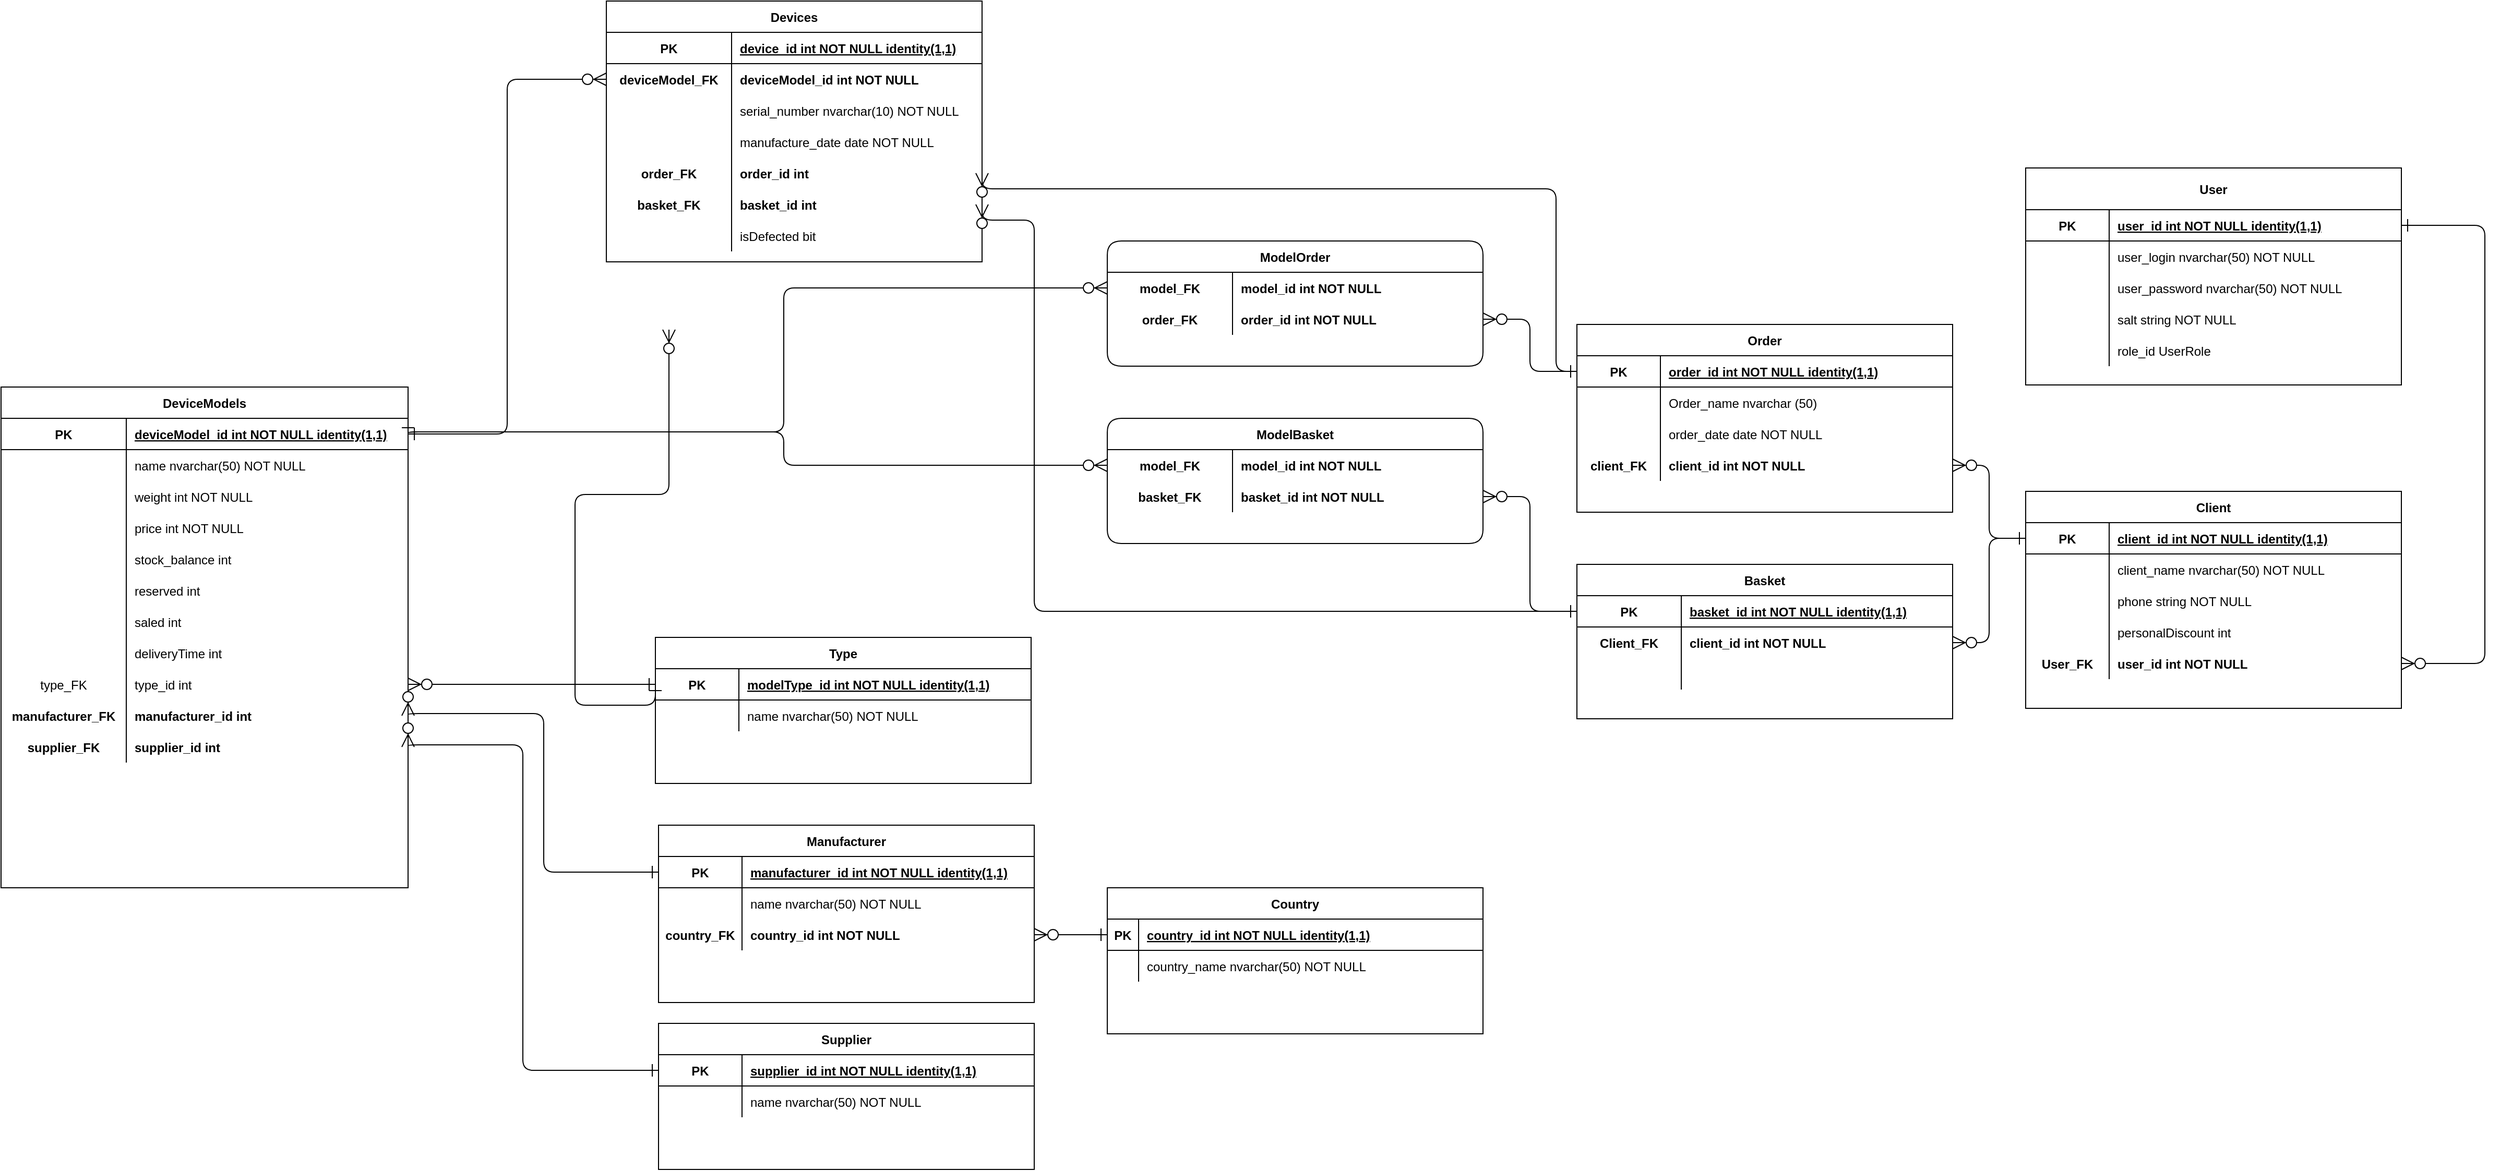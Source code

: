 <mxfile version="20.8.23" type="device"><diagram id="R2lEEEUBdFMjLlhIrx00" name="Page-1"><mxGraphModel dx="2150" dy="2014" grid="1" gridSize="10" guides="1" tooltips="1" connect="1" arrows="1" fold="1" page="1" pageScale="1" pageWidth="827" pageHeight="1169" math="0" shadow="0" extFonts="Permanent Marker^https://fonts.googleapis.com/css?family=Permanent+Marker"><root><mxCell id="0"/><mxCell id="1" parent="0"/><mxCell id="C-vyLk0tnHw3VtMMgP7b-2" value="Order" style="shape=table;startSize=30;container=1;collapsible=1;childLayout=tableLayout;fixedRows=1;rowLines=0;fontStyle=1;align=center;resizeLast=1;" parent="1" vertex="1"><mxGeometry x="1350" y="220" width="360" height="180" as="geometry"/></mxCell><mxCell id="C-vyLk0tnHw3VtMMgP7b-3" value="" style="shape=partialRectangle;collapsible=0;dropTarget=0;pointerEvents=0;fillColor=none;points=[[0,0.5],[1,0.5]];portConstraint=eastwest;top=0;left=0;right=0;bottom=1;" parent="C-vyLk0tnHw3VtMMgP7b-2" vertex="1"><mxGeometry y="30" width="360" height="30" as="geometry"/></mxCell><mxCell id="C-vyLk0tnHw3VtMMgP7b-4" value="PK" style="shape=partialRectangle;overflow=hidden;connectable=0;fillColor=none;top=0;left=0;bottom=0;right=0;fontStyle=1;" parent="C-vyLk0tnHw3VtMMgP7b-3" vertex="1"><mxGeometry width="80" height="30" as="geometry"><mxRectangle width="80" height="30" as="alternateBounds"/></mxGeometry></mxCell><mxCell id="C-vyLk0tnHw3VtMMgP7b-5" value="order_id int NOT NULL identity(1,1)" style="shape=partialRectangle;overflow=hidden;connectable=0;fillColor=none;top=0;left=0;bottom=0;right=0;align=left;spacingLeft=6;fontStyle=5;" parent="C-vyLk0tnHw3VtMMgP7b-3" vertex="1"><mxGeometry x="80" width="280" height="30" as="geometry"><mxRectangle width="280" height="30" as="alternateBounds"/></mxGeometry></mxCell><mxCell id="1ESIDKaIxc49ynIN5ht6-1" style="shape=partialRectangle;collapsible=0;dropTarget=0;pointerEvents=0;fillColor=none;points=[[0,0.5],[1,0.5]];portConstraint=eastwest;top=0;left=0;right=0;bottom=0;" parent="C-vyLk0tnHw3VtMMgP7b-2" vertex="1"><mxGeometry y="60" width="360" height="30" as="geometry"/></mxCell><mxCell id="1ESIDKaIxc49ynIN5ht6-2" style="shape=partialRectangle;overflow=hidden;connectable=0;fillColor=none;top=0;left=0;bottom=0;right=0;" parent="1ESIDKaIxc49ynIN5ht6-1" vertex="1"><mxGeometry width="80" height="30" as="geometry"><mxRectangle width="80" height="30" as="alternateBounds"/></mxGeometry></mxCell><mxCell id="1ESIDKaIxc49ynIN5ht6-3" value="Order_name nvarchar (50)" style="shape=partialRectangle;overflow=hidden;connectable=0;fillColor=none;top=0;left=0;bottom=0;right=0;align=left;spacingLeft=6;" parent="1ESIDKaIxc49ynIN5ht6-1" vertex="1"><mxGeometry x="80" width="280" height="30" as="geometry"><mxRectangle width="280" height="30" as="alternateBounds"/></mxGeometry></mxCell><mxCell id="fLahX_y3qHgF4iDskPU8-27" style="shape=partialRectangle;collapsible=0;dropTarget=0;pointerEvents=0;fillColor=none;points=[[0,0.5],[1,0.5]];portConstraint=eastwest;top=0;left=0;right=0;bottom=0;" parent="C-vyLk0tnHw3VtMMgP7b-2" vertex="1"><mxGeometry y="90" width="360" height="30" as="geometry"/></mxCell><mxCell id="fLahX_y3qHgF4iDskPU8-28" style="shape=partialRectangle;overflow=hidden;connectable=0;fillColor=none;top=0;left=0;bottom=0;right=0;" parent="fLahX_y3qHgF4iDskPU8-27" vertex="1"><mxGeometry width="80" height="30" as="geometry"><mxRectangle width="80" height="30" as="alternateBounds"/></mxGeometry></mxCell><mxCell id="fLahX_y3qHgF4iDskPU8-29" value="order_date date NOT NULL" style="shape=partialRectangle;overflow=hidden;connectable=0;fillColor=none;top=0;left=0;bottom=0;right=0;align=left;spacingLeft=6;" parent="fLahX_y3qHgF4iDskPU8-27" vertex="1"><mxGeometry x="80" width="280" height="30" as="geometry"><mxRectangle width="280" height="30" as="alternateBounds"/></mxGeometry></mxCell><mxCell id="JIkzpdKNcEMpPUvtFkLv-1" style="shape=partialRectangle;collapsible=0;dropTarget=0;pointerEvents=0;fillColor=none;points=[[0,0.5],[1,0.5]];portConstraint=eastwest;top=0;left=0;right=0;bottom=0;" parent="C-vyLk0tnHw3VtMMgP7b-2" vertex="1"><mxGeometry y="120" width="360" height="30" as="geometry"/></mxCell><mxCell id="JIkzpdKNcEMpPUvtFkLv-2" value="client_FK" style="shape=partialRectangle;overflow=hidden;connectable=0;fillColor=none;top=0;left=0;bottom=0;right=0;fontStyle=1" parent="JIkzpdKNcEMpPUvtFkLv-1" vertex="1"><mxGeometry width="80" height="30" as="geometry"><mxRectangle width="80" height="30" as="alternateBounds"/></mxGeometry></mxCell><mxCell id="JIkzpdKNcEMpPUvtFkLv-3" value="client_id int NOT NULL" style="shape=partialRectangle;overflow=hidden;connectable=0;fillColor=none;top=0;left=0;bottom=0;right=0;align=left;spacingLeft=6;fontStyle=1" parent="JIkzpdKNcEMpPUvtFkLv-1" vertex="1"><mxGeometry x="80" width="280" height="30" as="geometry"><mxRectangle width="280" height="30" as="alternateBounds"/></mxGeometry></mxCell><mxCell id="C-vyLk0tnHw3VtMMgP7b-23" value="DeviceModels" style="shape=table;startSize=30;container=1;collapsible=1;childLayout=tableLayout;fixedRows=1;rowLines=0;fontStyle=1;align=center;resizeLast=1;" parent="1" vertex="1"><mxGeometry x="-160" y="280" width="390" height="480" as="geometry"/></mxCell><mxCell id="C-vyLk0tnHw3VtMMgP7b-24" value="" style="shape=partialRectangle;collapsible=0;dropTarget=0;pointerEvents=0;fillColor=none;points=[[0,0.5],[1,0.5]];portConstraint=eastwest;top=0;left=0;right=0;bottom=1;" parent="C-vyLk0tnHw3VtMMgP7b-23" vertex="1"><mxGeometry y="30" width="390" height="30" as="geometry"/></mxCell><mxCell id="C-vyLk0tnHw3VtMMgP7b-25" value="PK" style="shape=partialRectangle;overflow=hidden;connectable=0;fillColor=none;top=0;left=0;bottom=0;right=0;fontStyle=1;" parent="C-vyLk0tnHw3VtMMgP7b-24" vertex="1"><mxGeometry width="120" height="30" as="geometry"><mxRectangle width="120" height="30" as="alternateBounds"/></mxGeometry></mxCell><mxCell id="C-vyLk0tnHw3VtMMgP7b-26" value="deviceModel_id int NOT NULL identity(1,1)" style="shape=partialRectangle;overflow=hidden;connectable=0;fillColor=none;top=0;left=0;bottom=0;right=0;align=left;spacingLeft=6;fontStyle=5;" parent="C-vyLk0tnHw3VtMMgP7b-24" vertex="1"><mxGeometry x="120" width="270" height="30" as="geometry"><mxRectangle width="270" height="30" as="alternateBounds"/></mxGeometry></mxCell><mxCell id="C-vyLk0tnHw3VtMMgP7b-27" value="" style="shape=partialRectangle;collapsible=0;dropTarget=0;pointerEvents=0;fillColor=none;points=[[0,0.5],[1,0.5]];portConstraint=eastwest;top=0;left=0;right=0;bottom=0;" parent="C-vyLk0tnHw3VtMMgP7b-23" vertex="1"><mxGeometry y="60" width="390" height="30" as="geometry"/></mxCell><mxCell id="C-vyLk0tnHw3VtMMgP7b-28" value="" style="shape=partialRectangle;overflow=hidden;connectable=0;fillColor=none;top=0;left=0;bottom=0;right=0;" parent="C-vyLk0tnHw3VtMMgP7b-27" vertex="1"><mxGeometry width="120" height="30" as="geometry"><mxRectangle width="120" height="30" as="alternateBounds"/></mxGeometry></mxCell><mxCell id="C-vyLk0tnHw3VtMMgP7b-29" value="name nvarchar(50) NOT NULL" style="shape=partialRectangle;overflow=hidden;connectable=0;fillColor=none;top=0;left=0;bottom=0;right=0;align=left;spacingLeft=6;" parent="C-vyLk0tnHw3VtMMgP7b-27" vertex="1"><mxGeometry x="120" width="270" height="30" as="geometry"><mxRectangle width="270" height="30" as="alternateBounds"/></mxGeometry></mxCell><mxCell id="V2YNdteuog-Ct8o2urWN-62" style="shape=partialRectangle;collapsible=0;dropTarget=0;pointerEvents=0;fillColor=none;points=[[0,0.5],[1,0.5]];portConstraint=eastwest;top=0;left=0;right=0;bottom=0;" parent="C-vyLk0tnHw3VtMMgP7b-23" vertex="1"><mxGeometry y="90" width="390" height="30" as="geometry"/></mxCell><mxCell id="V2YNdteuog-Ct8o2urWN-63" style="shape=partialRectangle;overflow=hidden;connectable=0;fillColor=none;top=0;left=0;bottom=0;right=0;" parent="V2YNdteuog-Ct8o2urWN-62" vertex="1"><mxGeometry width="120" height="30" as="geometry"><mxRectangle width="120" height="30" as="alternateBounds"/></mxGeometry></mxCell><mxCell id="V2YNdteuog-Ct8o2urWN-64" value="weight int NOT NULL" style="shape=partialRectangle;overflow=hidden;connectable=0;fillColor=none;top=0;left=0;bottom=0;right=0;align=left;spacingLeft=6;" parent="V2YNdteuog-Ct8o2urWN-62" vertex="1"><mxGeometry x="120" width="270" height="30" as="geometry"><mxRectangle width="270" height="30" as="alternateBounds"/></mxGeometry></mxCell><mxCell id="V2YNdteuog-Ct8o2urWN-65" style="shape=partialRectangle;collapsible=0;dropTarget=0;pointerEvents=0;fillColor=none;points=[[0,0.5],[1,0.5]];portConstraint=eastwest;top=0;left=0;right=0;bottom=0;" parent="C-vyLk0tnHw3VtMMgP7b-23" vertex="1"><mxGeometry y="120" width="390" height="30" as="geometry"/></mxCell><mxCell id="V2YNdteuog-Ct8o2urWN-66" style="shape=partialRectangle;overflow=hidden;connectable=0;fillColor=none;top=0;left=0;bottom=0;right=0;" parent="V2YNdteuog-Ct8o2urWN-65" vertex="1"><mxGeometry width="120" height="30" as="geometry"><mxRectangle width="120" height="30" as="alternateBounds"/></mxGeometry></mxCell><mxCell id="V2YNdteuog-Ct8o2urWN-67" value="price int NOT NULL" style="shape=partialRectangle;overflow=hidden;connectable=0;fillColor=none;top=0;left=0;bottom=0;right=0;align=left;spacingLeft=6;" parent="V2YNdteuog-Ct8o2urWN-65" vertex="1"><mxGeometry x="120" width="270" height="30" as="geometry"><mxRectangle width="270" height="30" as="alternateBounds"/></mxGeometry></mxCell><mxCell id="V2YNdteuog-Ct8o2urWN-73" style="shape=partialRectangle;collapsible=0;dropTarget=0;pointerEvents=0;fillColor=none;points=[[0,0.5],[1,0.5]];portConstraint=eastwest;top=0;left=0;right=0;bottom=0;" parent="C-vyLk0tnHw3VtMMgP7b-23" vertex="1"><mxGeometry y="150" width="390" height="30" as="geometry"/></mxCell><mxCell id="V2YNdteuog-Ct8o2urWN-74" style="shape=partialRectangle;overflow=hidden;connectable=0;fillColor=none;top=0;left=0;bottom=0;right=0;" parent="V2YNdteuog-Ct8o2urWN-73" vertex="1"><mxGeometry width="120" height="30" as="geometry"><mxRectangle width="120" height="30" as="alternateBounds"/></mxGeometry></mxCell><mxCell id="V2YNdteuog-Ct8o2urWN-75" value="stock_balance int" style="shape=partialRectangle;overflow=hidden;connectable=0;fillColor=none;top=0;left=0;bottom=0;right=0;align=left;spacingLeft=6;" parent="V2YNdteuog-Ct8o2urWN-73" vertex="1"><mxGeometry x="120" width="270" height="30" as="geometry"><mxRectangle width="270" height="30" as="alternateBounds"/></mxGeometry></mxCell><mxCell id="jifiQDAzdp36sjuYxmJz-5" style="shape=partialRectangle;collapsible=0;dropTarget=0;pointerEvents=0;fillColor=none;points=[[0,0.5],[1,0.5]];portConstraint=eastwest;top=0;left=0;right=0;bottom=0;" parent="C-vyLk0tnHw3VtMMgP7b-23" vertex="1"><mxGeometry y="180" width="390" height="30" as="geometry"/></mxCell><mxCell id="jifiQDAzdp36sjuYxmJz-6" style="shape=partialRectangle;overflow=hidden;connectable=0;fillColor=none;top=0;left=0;bottom=0;right=0;" parent="jifiQDAzdp36sjuYxmJz-5" vertex="1"><mxGeometry width="120" height="30" as="geometry"><mxRectangle width="120" height="30" as="alternateBounds"/></mxGeometry></mxCell><mxCell id="jifiQDAzdp36sjuYxmJz-7" value="reserved int" style="shape=partialRectangle;overflow=hidden;connectable=0;fillColor=none;top=0;left=0;bottom=0;right=0;align=left;spacingLeft=6;" parent="jifiQDAzdp36sjuYxmJz-5" vertex="1"><mxGeometry x="120" width="270" height="30" as="geometry"><mxRectangle width="270" height="30" as="alternateBounds"/></mxGeometry></mxCell><mxCell id="jifiQDAzdp36sjuYxmJz-8" style="shape=partialRectangle;collapsible=0;dropTarget=0;pointerEvents=0;fillColor=none;points=[[0,0.5],[1,0.5]];portConstraint=eastwest;top=0;left=0;right=0;bottom=0;" parent="C-vyLk0tnHw3VtMMgP7b-23" vertex="1"><mxGeometry y="210" width="390" height="30" as="geometry"/></mxCell><mxCell id="jifiQDAzdp36sjuYxmJz-9" style="shape=partialRectangle;overflow=hidden;connectable=0;fillColor=none;top=0;left=0;bottom=0;right=0;" parent="jifiQDAzdp36sjuYxmJz-8" vertex="1"><mxGeometry width="120" height="30" as="geometry"><mxRectangle width="120" height="30" as="alternateBounds"/></mxGeometry></mxCell><mxCell id="jifiQDAzdp36sjuYxmJz-10" value="saled int" style="shape=partialRectangle;overflow=hidden;connectable=0;fillColor=none;top=0;left=0;bottom=0;right=0;align=left;spacingLeft=6;" parent="jifiQDAzdp36sjuYxmJz-8" vertex="1"><mxGeometry x="120" width="270" height="30" as="geometry"><mxRectangle width="270" height="30" as="alternateBounds"/></mxGeometry></mxCell><mxCell id="w4r829_TKHHNFuIxRns--4" style="shape=partialRectangle;collapsible=0;dropTarget=0;pointerEvents=0;fillColor=none;points=[[0,0.5],[1,0.5]];portConstraint=eastwest;top=0;left=0;right=0;bottom=0;" vertex="1" parent="C-vyLk0tnHw3VtMMgP7b-23"><mxGeometry y="240" width="390" height="30" as="geometry"/></mxCell><mxCell id="w4r829_TKHHNFuIxRns--5" style="shape=partialRectangle;overflow=hidden;connectable=0;fillColor=none;top=0;left=0;bottom=0;right=0;" vertex="1" parent="w4r829_TKHHNFuIxRns--4"><mxGeometry width="120" height="30" as="geometry"><mxRectangle width="120" height="30" as="alternateBounds"/></mxGeometry></mxCell><mxCell id="w4r829_TKHHNFuIxRns--6" value="deliveryTime int" style="shape=partialRectangle;overflow=hidden;connectable=0;fillColor=none;top=0;left=0;bottom=0;right=0;align=left;spacingLeft=6;" vertex="1" parent="w4r829_TKHHNFuIxRns--4"><mxGeometry x="120" width="270" height="30" as="geometry"><mxRectangle width="270" height="30" as="alternateBounds"/></mxGeometry></mxCell><mxCell id="w4r829_TKHHNFuIxRns--1" style="shape=partialRectangle;collapsible=0;dropTarget=0;pointerEvents=0;fillColor=none;points=[[0,0.5],[1,0.5]];portConstraint=eastwest;top=0;left=0;right=0;bottom=0;" vertex="1" parent="C-vyLk0tnHw3VtMMgP7b-23"><mxGeometry y="270" width="390" height="30" as="geometry"/></mxCell><mxCell id="w4r829_TKHHNFuIxRns--2" value="type_FK" style="shape=partialRectangle;overflow=hidden;connectable=0;fillColor=none;top=0;left=0;bottom=0;right=0;" vertex="1" parent="w4r829_TKHHNFuIxRns--1"><mxGeometry width="120" height="30" as="geometry"><mxRectangle width="120" height="30" as="alternateBounds"/></mxGeometry></mxCell><mxCell id="w4r829_TKHHNFuIxRns--3" value="type_id int" style="shape=partialRectangle;overflow=hidden;connectable=0;fillColor=none;top=0;left=0;bottom=0;right=0;align=left;spacingLeft=6;" vertex="1" parent="w4r829_TKHHNFuIxRns--1"><mxGeometry x="120" width="270" height="30" as="geometry"><mxRectangle width="270" height="30" as="alternateBounds"/></mxGeometry></mxCell><mxCell id="M5dqZY7JQ9nrXECcITLT-42" style="shape=partialRectangle;collapsible=0;dropTarget=0;pointerEvents=0;fillColor=none;points=[[0,0.5],[1,0.5]];portConstraint=eastwest;top=0;left=0;right=0;bottom=0;" parent="C-vyLk0tnHw3VtMMgP7b-23" vertex="1"><mxGeometry y="300" width="390" height="30" as="geometry"/></mxCell><mxCell id="M5dqZY7JQ9nrXECcITLT-43" value="manufacturer_FK" style="shape=partialRectangle;overflow=hidden;connectable=0;fillColor=none;top=0;left=0;bottom=0;right=0;fontStyle=1" parent="M5dqZY7JQ9nrXECcITLT-42" vertex="1"><mxGeometry width="120" height="30" as="geometry"><mxRectangle width="120" height="30" as="alternateBounds"/></mxGeometry></mxCell><mxCell id="M5dqZY7JQ9nrXECcITLT-44" value="manufacturer_id int" style="shape=partialRectangle;overflow=hidden;connectable=0;fillColor=none;top=0;left=0;bottom=0;right=0;align=left;spacingLeft=6;fontStyle=1" parent="M5dqZY7JQ9nrXECcITLT-42" vertex="1"><mxGeometry x="120" width="270" height="30" as="geometry"><mxRectangle width="270" height="30" as="alternateBounds"/></mxGeometry></mxCell><mxCell id="M5dqZY7JQ9nrXECcITLT-27" style="shape=partialRectangle;collapsible=0;dropTarget=0;pointerEvents=0;fillColor=none;points=[[0,0.5],[1,0.5]];portConstraint=eastwest;top=0;left=0;right=0;bottom=0;" parent="C-vyLk0tnHw3VtMMgP7b-23" vertex="1"><mxGeometry y="330" width="390" height="30" as="geometry"/></mxCell><mxCell id="M5dqZY7JQ9nrXECcITLT-28" value="supplier_FK" style="shape=partialRectangle;overflow=hidden;connectable=0;fillColor=none;top=0;left=0;bottom=0;right=0;fontStyle=1" parent="M5dqZY7JQ9nrXECcITLT-27" vertex="1"><mxGeometry width="120" height="30" as="geometry"><mxRectangle width="120" height="30" as="alternateBounds"/></mxGeometry></mxCell><mxCell id="M5dqZY7JQ9nrXECcITLT-29" value="supplier_id int" style="shape=partialRectangle;overflow=hidden;connectable=0;fillColor=none;top=0;left=0;bottom=0;right=0;align=left;spacingLeft=6;fontStyle=1" parent="M5dqZY7JQ9nrXECcITLT-27" vertex="1"><mxGeometry x="120" width="270" height="30" as="geometry"><mxRectangle width="270" height="30" as="alternateBounds"/></mxGeometry></mxCell><mxCell id="V2YNdteuog-Ct8o2urWN-15" value="Manufacturer" style="shape=table;startSize=30;container=1;collapsible=1;childLayout=tableLayout;fixedRows=1;rowLines=0;fontStyle=1;align=center;resizeLast=1;" parent="1" vertex="1"><mxGeometry x="470" y="700" width="360" height="170" as="geometry"/></mxCell><mxCell id="V2YNdteuog-Ct8o2urWN-16" value="" style="shape=partialRectangle;collapsible=0;dropTarget=0;pointerEvents=0;fillColor=none;points=[[0,0.5],[1,0.5]];portConstraint=eastwest;top=0;left=0;right=0;bottom=1;" parent="V2YNdteuog-Ct8o2urWN-15" vertex="1"><mxGeometry y="30" width="360" height="30" as="geometry"/></mxCell><mxCell id="V2YNdteuog-Ct8o2urWN-17" value="PK" style="shape=partialRectangle;overflow=hidden;connectable=0;fillColor=none;top=0;left=0;bottom=0;right=0;fontStyle=1;" parent="V2YNdteuog-Ct8o2urWN-16" vertex="1"><mxGeometry width="80" height="30" as="geometry"><mxRectangle width="80" height="30" as="alternateBounds"/></mxGeometry></mxCell><mxCell id="V2YNdteuog-Ct8o2urWN-18" value="manufacturer_id int NOT NULL identity(1,1)" style="shape=partialRectangle;overflow=hidden;connectable=0;fillColor=none;top=0;left=0;bottom=0;right=0;align=left;spacingLeft=6;fontStyle=5;" parent="V2YNdteuog-Ct8o2urWN-16" vertex="1"><mxGeometry x="80" width="280" height="30" as="geometry"><mxRectangle width="280" height="30" as="alternateBounds"/></mxGeometry></mxCell><mxCell id="V2YNdteuog-Ct8o2urWN-19" value="" style="shape=partialRectangle;collapsible=0;dropTarget=0;pointerEvents=0;fillColor=none;points=[[0,0.5],[1,0.5]];portConstraint=eastwest;top=0;left=0;right=0;bottom=0;" parent="V2YNdteuog-Ct8o2urWN-15" vertex="1"><mxGeometry y="60" width="360" height="30" as="geometry"/></mxCell><mxCell id="V2YNdteuog-Ct8o2urWN-20" value="" style="shape=partialRectangle;overflow=hidden;connectable=0;fillColor=none;top=0;left=0;bottom=0;right=0;" parent="V2YNdteuog-Ct8o2urWN-19" vertex="1"><mxGeometry width="80" height="30" as="geometry"><mxRectangle width="80" height="30" as="alternateBounds"/></mxGeometry></mxCell><mxCell id="V2YNdteuog-Ct8o2urWN-21" value="name nvarchar(50) NOT NULL" style="shape=partialRectangle;overflow=hidden;connectable=0;fillColor=none;top=0;left=0;bottom=0;right=0;align=left;spacingLeft=6;" parent="V2YNdteuog-Ct8o2urWN-19" vertex="1"><mxGeometry x="80" width="280" height="30" as="geometry"><mxRectangle width="280" height="30" as="alternateBounds"/></mxGeometry></mxCell><mxCell id="V2YNdteuog-Ct8o2urWN-40" style="shape=partialRectangle;collapsible=0;dropTarget=0;pointerEvents=0;fillColor=none;points=[[0,0.5],[1,0.5]];portConstraint=eastwest;top=0;left=0;right=0;bottom=0;" parent="V2YNdteuog-Ct8o2urWN-15" vertex="1"><mxGeometry y="90" width="360" height="30" as="geometry"/></mxCell><mxCell id="V2YNdteuog-Ct8o2urWN-41" value="country_FK" style="shape=partialRectangle;overflow=hidden;connectable=0;fillColor=none;top=0;left=0;bottom=0;right=0;fontStyle=1" parent="V2YNdteuog-Ct8o2urWN-40" vertex="1"><mxGeometry width="80" height="30" as="geometry"><mxRectangle width="80" height="30" as="alternateBounds"/></mxGeometry></mxCell><mxCell id="V2YNdteuog-Ct8o2urWN-42" value="country_id int NOT NULL" style="shape=partialRectangle;overflow=hidden;connectable=0;fillColor=none;top=0;left=0;bottom=0;right=0;align=left;spacingLeft=6;fontStyle=1" parent="V2YNdteuog-Ct8o2urWN-40" vertex="1"><mxGeometry x="80" width="280" height="30" as="geometry"><mxRectangle width="280" height="30" as="alternateBounds"/></mxGeometry></mxCell><mxCell id="V2YNdteuog-Ct8o2urWN-43" value="Country" style="shape=table;startSize=30;container=1;collapsible=1;childLayout=tableLayout;fixedRows=1;rowLines=0;fontStyle=1;align=center;resizeLast=1;" parent="1" vertex="1"><mxGeometry x="900" y="760" width="360" height="140" as="geometry"/></mxCell><mxCell id="V2YNdteuog-Ct8o2urWN-44" value="" style="shape=partialRectangle;collapsible=0;dropTarget=0;pointerEvents=0;fillColor=none;points=[[0,0.5],[1,0.5]];portConstraint=eastwest;top=0;left=0;right=0;bottom=1;" parent="V2YNdteuog-Ct8o2urWN-43" vertex="1"><mxGeometry y="30" width="360" height="30" as="geometry"/></mxCell><mxCell id="V2YNdteuog-Ct8o2urWN-45" value="PK" style="shape=partialRectangle;overflow=hidden;connectable=0;fillColor=none;top=0;left=0;bottom=0;right=0;fontStyle=1;" parent="V2YNdteuog-Ct8o2urWN-44" vertex="1"><mxGeometry width="30" height="30" as="geometry"><mxRectangle width="30" height="30" as="alternateBounds"/></mxGeometry></mxCell><mxCell id="V2YNdteuog-Ct8o2urWN-46" value="country_id int NOT NULL identity(1,1)" style="shape=partialRectangle;overflow=hidden;connectable=0;fillColor=none;top=0;left=0;bottom=0;right=0;align=left;spacingLeft=6;fontStyle=5;" parent="V2YNdteuog-Ct8o2urWN-44" vertex="1"><mxGeometry x="30" width="330" height="30" as="geometry"><mxRectangle width="330" height="30" as="alternateBounds"/></mxGeometry></mxCell><mxCell id="V2YNdteuog-Ct8o2urWN-47" value="" style="shape=partialRectangle;collapsible=0;dropTarget=0;pointerEvents=0;fillColor=none;points=[[0,0.5],[1,0.5]];portConstraint=eastwest;top=0;left=0;right=0;bottom=0;" parent="V2YNdteuog-Ct8o2urWN-43" vertex="1"><mxGeometry y="60" width="360" height="30" as="geometry"/></mxCell><mxCell id="V2YNdteuog-Ct8o2urWN-48" value="" style="shape=partialRectangle;overflow=hidden;connectable=0;fillColor=none;top=0;left=0;bottom=0;right=0;" parent="V2YNdteuog-Ct8o2urWN-47" vertex="1"><mxGeometry width="30" height="30" as="geometry"><mxRectangle width="30" height="30" as="alternateBounds"/></mxGeometry></mxCell><mxCell id="V2YNdteuog-Ct8o2urWN-49" value="country_name nvarchar(50) NOT NULL" style="shape=partialRectangle;overflow=hidden;connectable=0;fillColor=none;top=0;left=0;bottom=0;right=0;align=left;spacingLeft=6;" parent="V2YNdteuog-Ct8o2urWN-47" vertex="1"><mxGeometry x="30" width="330" height="30" as="geometry"><mxRectangle width="330" height="30" as="alternateBounds"/></mxGeometry></mxCell><mxCell id="V2YNdteuog-Ct8o2urWN-58" value="" style="edgeStyle=entityRelationEdgeStyle;endArrow=ERzeroToMany;startArrow=ERone;endFill=1;startFill=0;entryX=1;entryY=0.5;entryDx=0;entryDy=0;exitX=0;exitY=0.5;exitDx=0;exitDy=0;endSize=10;startSize=10;" parent="1" source="V2YNdteuog-Ct8o2urWN-44" target="V2YNdteuog-Ct8o2urWN-40" edge="1"><mxGeometry width="100" height="100" relative="1" as="geometry"><mxPoint x="920" y="720" as="sourcePoint"/><mxPoint x="860" y="460" as="targetPoint"/></mxGeometry></mxCell><mxCell id="fLahX_y3qHgF4iDskPU8-12" value="ModelOrder" style="shape=table;startSize=30;container=1;collapsible=1;childLayout=tableLayout;fixedRows=1;rowLines=0;fontStyle=1;align=center;resizeLast=1;rounded=1;" parent="1" vertex="1"><mxGeometry x="900" y="140" width="360" height="120" as="geometry"/></mxCell><mxCell id="fLahX_y3qHgF4iDskPU8-16" value="" style="shape=partialRectangle;collapsible=0;dropTarget=0;pointerEvents=0;fillColor=none;points=[[0,0.5],[1,0.5]];portConstraint=eastwest;top=0;left=0;right=0;bottom=0;" parent="fLahX_y3qHgF4iDskPU8-12" vertex="1"><mxGeometry y="30" width="360" height="30" as="geometry"/></mxCell><mxCell id="fLahX_y3qHgF4iDskPU8-17" value="model_FK" style="shape=partialRectangle;overflow=hidden;connectable=0;fillColor=none;top=0;left=0;bottom=0;right=0;fontStyle=1" parent="fLahX_y3qHgF4iDskPU8-16" vertex="1"><mxGeometry width="120" height="30" as="geometry"><mxRectangle width="120" height="30" as="alternateBounds"/></mxGeometry></mxCell><mxCell id="fLahX_y3qHgF4iDskPU8-18" value="model_id int NOT NULL" style="shape=partialRectangle;overflow=hidden;connectable=0;fillColor=none;top=0;left=0;bottom=0;right=0;align=left;spacingLeft=6;fontStyle=1" parent="fLahX_y3qHgF4iDskPU8-16" vertex="1"><mxGeometry x="120" width="240" height="30" as="geometry"><mxRectangle width="240" height="30" as="alternateBounds"/></mxGeometry></mxCell><mxCell id="fLahX_y3qHgF4iDskPU8-19" style="shape=partialRectangle;collapsible=0;dropTarget=0;pointerEvents=0;fillColor=none;points=[[0,0.5],[1,0.5]];portConstraint=eastwest;top=0;left=0;right=0;bottom=0;" parent="fLahX_y3qHgF4iDskPU8-12" vertex="1"><mxGeometry y="60" width="360" height="30" as="geometry"/></mxCell><mxCell id="fLahX_y3qHgF4iDskPU8-20" value="order_FK" style="shape=partialRectangle;overflow=hidden;connectable=0;fillColor=none;top=0;left=0;bottom=0;right=0;fontStyle=1" parent="fLahX_y3qHgF4iDskPU8-19" vertex="1"><mxGeometry width="120" height="30" as="geometry"><mxRectangle width="120" height="30" as="alternateBounds"/></mxGeometry></mxCell><mxCell id="fLahX_y3qHgF4iDskPU8-21" value="order_id int NOT NULL" style="shape=partialRectangle;overflow=hidden;connectable=0;fillColor=none;top=0;left=0;bottom=0;right=0;align=left;spacingLeft=6;fontStyle=1" parent="fLahX_y3qHgF4iDskPU8-19" vertex="1"><mxGeometry x="120" width="240" height="30" as="geometry"><mxRectangle width="240" height="30" as="alternateBounds"/></mxGeometry></mxCell><mxCell id="M5dqZY7JQ9nrXECcITLT-24" value="" style="edgeStyle=orthogonalEdgeStyle;endArrow=ERzeroToMany;startArrow=ERone;endFill=1;startFill=0;entryX=1;entryY=0.5;entryDx=0;entryDy=0;endSize=10;startSize=10;exitX=0;exitY=0.5;exitDx=0;exitDy=0;" parent="1" source="V2YNdteuog-Ct8o2urWN-16" target="M5dqZY7JQ9nrXECcITLT-42" edge="1"><mxGeometry width="100" height="100" relative="1" as="geometry"><mxPoint x="420" y="250" as="sourcePoint"/><mxPoint x="460" y="345" as="targetPoint"/><Array as="points"><mxPoint x="360" y="745"/><mxPoint x="360" y="593"/></Array></mxGeometry></mxCell><mxCell id="M5dqZY7JQ9nrXECcITLT-26" value="" style="edgeStyle=orthogonalEdgeStyle;endArrow=ERzeroToMany;startArrow=ERone;endFill=1;startFill=0;exitX=0;exitY=0.5;exitDx=0;exitDy=0;endSize=10;startSize=10;entryX=1;entryY=0.5;entryDx=0;entryDy=0;" parent="1" source="C-vyLk0tnHw3VtMMgP7b-3" target="fLahX_y3qHgF4iDskPU8-19" edge="1"><mxGeometry width="100" height="100" relative="1" as="geometry"><mxPoint x="1370" y="635" as="sourcePoint"/><mxPoint x="1350" y="450" as="targetPoint"/></mxGeometry></mxCell><mxCell id="M5dqZY7JQ9nrXECcITLT-30" value="Supplier" style="shape=table;startSize=30;container=1;collapsible=1;childLayout=tableLayout;fixedRows=1;rowLines=0;fontStyle=1;align=center;resizeLast=1;" parent="1" vertex="1"><mxGeometry x="470" y="890" width="360" height="140" as="geometry"/></mxCell><mxCell id="M5dqZY7JQ9nrXECcITLT-31" value="" style="shape=partialRectangle;collapsible=0;dropTarget=0;pointerEvents=0;fillColor=none;points=[[0,0.5],[1,0.5]];portConstraint=eastwest;top=0;left=0;right=0;bottom=1;" parent="M5dqZY7JQ9nrXECcITLT-30" vertex="1"><mxGeometry y="30" width="360" height="30" as="geometry"/></mxCell><mxCell id="M5dqZY7JQ9nrXECcITLT-32" value="PK" style="shape=partialRectangle;overflow=hidden;connectable=0;fillColor=none;top=0;left=0;bottom=0;right=0;fontStyle=1;" parent="M5dqZY7JQ9nrXECcITLT-31" vertex="1"><mxGeometry width="80" height="30" as="geometry"><mxRectangle width="80" height="30" as="alternateBounds"/></mxGeometry></mxCell><mxCell id="M5dqZY7JQ9nrXECcITLT-33" value="supplier_id int NOT NULL identity(1,1)" style="shape=partialRectangle;overflow=hidden;connectable=0;fillColor=none;top=0;left=0;bottom=0;right=0;align=left;spacingLeft=6;fontStyle=5;" parent="M5dqZY7JQ9nrXECcITLT-31" vertex="1"><mxGeometry x="80" width="280" height="30" as="geometry"><mxRectangle width="280" height="30" as="alternateBounds"/></mxGeometry></mxCell><mxCell id="M5dqZY7JQ9nrXECcITLT-34" value="" style="shape=partialRectangle;collapsible=0;dropTarget=0;pointerEvents=0;fillColor=none;points=[[0,0.5],[1,0.5]];portConstraint=eastwest;top=0;left=0;right=0;bottom=0;" parent="M5dqZY7JQ9nrXECcITLT-30" vertex="1"><mxGeometry y="60" width="360" height="30" as="geometry"/></mxCell><mxCell id="M5dqZY7JQ9nrXECcITLT-35" value="" style="shape=partialRectangle;overflow=hidden;connectable=0;fillColor=none;top=0;left=0;bottom=0;right=0;" parent="M5dqZY7JQ9nrXECcITLT-34" vertex="1"><mxGeometry width="80" height="30" as="geometry"><mxRectangle width="80" height="30" as="alternateBounds"/></mxGeometry></mxCell><mxCell id="M5dqZY7JQ9nrXECcITLT-36" value="name nvarchar(50) NOT NULL" style="shape=partialRectangle;overflow=hidden;connectable=0;fillColor=none;top=0;left=0;bottom=0;right=0;align=left;spacingLeft=6;" parent="M5dqZY7JQ9nrXECcITLT-34" vertex="1"><mxGeometry x="80" width="280" height="30" as="geometry"><mxRectangle width="280" height="30" as="alternateBounds"/></mxGeometry></mxCell><mxCell id="M5dqZY7JQ9nrXECcITLT-40" value="" style="edgeStyle=orthogonalEdgeStyle;endArrow=ERzeroToMany;startArrow=ERone;endFill=1;startFill=0;entryX=1;entryY=0.5;entryDx=0;entryDy=0;endSize=10;startSize=10;exitX=0;exitY=0.5;exitDx=0;exitDy=0;" parent="1" source="M5dqZY7JQ9nrXECcITLT-31" target="M5dqZY7JQ9nrXECcITLT-27" edge="1"><mxGeometry width="100" height="100" relative="1" as="geometry"><mxPoint x="360" y="700" as="sourcePoint"/><mxPoint x="460" y="620" as="targetPoint"/><Array as="points"><mxPoint x="340" y="935"/><mxPoint x="340" y="623"/></Array></mxGeometry></mxCell><mxCell id="M5dqZY7JQ9nrXECcITLT-52" value="Devices" style="shape=table;startSize=30;container=1;collapsible=1;childLayout=tableLayout;fixedRows=1;rowLines=0;fontStyle=1;align=center;resizeLast=1;" parent="1" vertex="1"><mxGeometry x="420" y="-90" width="360" height="250" as="geometry"/></mxCell><mxCell id="M5dqZY7JQ9nrXECcITLT-53" value="" style="shape=partialRectangle;collapsible=0;dropTarget=0;pointerEvents=0;fillColor=none;points=[[0,0.5],[1,0.5]];portConstraint=eastwest;top=0;left=0;right=0;bottom=1;" parent="M5dqZY7JQ9nrXECcITLT-52" vertex="1"><mxGeometry y="30" width="360" height="30" as="geometry"/></mxCell><mxCell id="M5dqZY7JQ9nrXECcITLT-54" value="PK" style="shape=partialRectangle;overflow=hidden;connectable=0;fillColor=none;top=0;left=0;bottom=0;right=0;fontStyle=1;" parent="M5dqZY7JQ9nrXECcITLT-53" vertex="1"><mxGeometry width="120" height="30" as="geometry"><mxRectangle width="120" height="30" as="alternateBounds"/></mxGeometry></mxCell><mxCell id="M5dqZY7JQ9nrXECcITLT-55" value="device_id int NOT NULL identity(1,1)" style="shape=partialRectangle;overflow=hidden;connectable=0;fillColor=none;top=0;left=0;bottom=0;right=0;align=left;spacingLeft=6;fontStyle=5;" parent="M5dqZY7JQ9nrXECcITLT-53" vertex="1"><mxGeometry x="120" width="240" height="30" as="geometry"><mxRectangle width="240" height="30" as="alternateBounds"/></mxGeometry></mxCell><mxCell id="M5dqZY7JQ9nrXECcITLT-94" style="shape=partialRectangle;collapsible=0;dropTarget=0;pointerEvents=0;fillColor=none;points=[[0,0.5],[1,0.5]];portConstraint=eastwest;top=0;left=0;right=0;bottom=0;" parent="M5dqZY7JQ9nrXECcITLT-52" vertex="1"><mxGeometry y="60" width="360" height="30" as="geometry"/></mxCell><mxCell id="M5dqZY7JQ9nrXECcITLT-95" value="deviceModel_FK" style="shape=partialRectangle;overflow=hidden;connectable=0;fillColor=none;top=0;left=0;bottom=0;right=0;fontStyle=1" parent="M5dqZY7JQ9nrXECcITLT-94" vertex="1"><mxGeometry width="120" height="30" as="geometry"><mxRectangle width="120" height="30" as="alternateBounds"/></mxGeometry></mxCell><mxCell id="M5dqZY7JQ9nrXECcITLT-96" value="deviceModel_id int NOT NULL" style="shape=partialRectangle;overflow=hidden;connectable=0;fillColor=none;top=0;left=0;bottom=0;right=0;align=left;spacingLeft=6;fontStyle=1" parent="M5dqZY7JQ9nrXECcITLT-94" vertex="1"><mxGeometry x="120" width="240" height="30" as="geometry"><mxRectangle width="240" height="30" as="alternateBounds"/></mxGeometry></mxCell><mxCell id="M5dqZY7JQ9nrXECcITLT-62" style="shape=partialRectangle;collapsible=0;dropTarget=0;pointerEvents=0;fillColor=none;points=[[0,0.5],[1,0.5]];portConstraint=eastwest;top=0;left=0;right=0;bottom=0;" parent="M5dqZY7JQ9nrXECcITLT-52" vertex="1"><mxGeometry y="90" width="360" height="30" as="geometry"/></mxCell><mxCell id="M5dqZY7JQ9nrXECcITLT-63" style="shape=partialRectangle;overflow=hidden;connectable=0;fillColor=none;top=0;left=0;bottom=0;right=0;" parent="M5dqZY7JQ9nrXECcITLT-62" vertex="1"><mxGeometry width="120" height="30" as="geometry"><mxRectangle width="120" height="30" as="alternateBounds"/></mxGeometry></mxCell><mxCell id="M5dqZY7JQ9nrXECcITLT-64" value="serial_number nvarchar(10) NOT NULL" style="shape=partialRectangle;overflow=hidden;connectable=0;fillColor=none;top=0;left=0;bottom=0;right=0;align=left;spacingLeft=6;" parent="M5dqZY7JQ9nrXECcITLT-62" vertex="1"><mxGeometry x="120" width="240" height="30" as="geometry"><mxRectangle width="240" height="30" as="alternateBounds"/></mxGeometry></mxCell><mxCell id="M5dqZY7JQ9nrXECcITLT-80" style="shape=partialRectangle;collapsible=0;dropTarget=0;pointerEvents=0;fillColor=none;points=[[0,0.5],[1,0.5]];portConstraint=eastwest;top=0;left=0;right=0;bottom=0;" parent="M5dqZY7JQ9nrXECcITLT-52" vertex="1"><mxGeometry y="120" width="360" height="30" as="geometry"/></mxCell><mxCell id="M5dqZY7JQ9nrXECcITLT-81" style="shape=partialRectangle;overflow=hidden;connectable=0;fillColor=none;top=0;left=0;bottom=0;right=0;" parent="M5dqZY7JQ9nrXECcITLT-80" vertex="1"><mxGeometry width="120" height="30" as="geometry"><mxRectangle width="120" height="30" as="alternateBounds"/></mxGeometry></mxCell><mxCell id="M5dqZY7JQ9nrXECcITLT-82" value="manufacture_date date NOT NULL" style="shape=partialRectangle;overflow=hidden;connectable=0;fillColor=none;top=0;left=0;bottom=0;right=0;align=left;spacingLeft=6;" parent="M5dqZY7JQ9nrXECcITLT-80" vertex="1"><mxGeometry x="120" width="240" height="30" as="geometry"><mxRectangle width="240" height="30" as="alternateBounds"/></mxGeometry></mxCell><mxCell id="Sr2UJn9aMu57fXx9Pl7E-108" style="shape=partialRectangle;collapsible=0;dropTarget=0;pointerEvents=0;fillColor=none;points=[[0,0.5],[1,0.5]];portConstraint=eastwest;top=0;left=0;right=0;bottom=0;" parent="M5dqZY7JQ9nrXECcITLT-52" vertex="1"><mxGeometry y="150" width="360" height="30" as="geometry"/></mxCell><mxCell id="Sr2UJn9aMu57fXx9Pl7E-109" value="order_FK" style="shape=partialRectangle;overflow=hidden;connectable=0;fillColor=none;top=0;left=0;bottom=0;right=0;fontStyle=1" parent="Sr2UJn9aMu57fXx9Pl7E-108" vertex="1"><mxGeometry width="120" height="30" as="geometry"><mxRectangle width="120" height="30" as="alternateBounds"/></mxGeometry></mxCell><mxCell id="Sr2UJn9aMu57fXx9Pl7E-110" value="order_id int" style="shape=partialRectangle;overflow=hidden;connectable=0;fillColor=none;top=0;left=0;bottom=0;right=0;align=left;spacingLeft=6;fontStyle=1" parent="Sr2UJn9aMu57fXx9Pl7E-108" vertex="1"><mxGeometry x="120" width="240" height="30" as="geometry"><mxRectangle width="240" height="30" as="alternateBounds"/></mxGeometry></mxCell><mxCell id="Sr2UJn9aMu57fXx9Pl7E-116" style="shape=partialRectangle;collapsible=0;dropTarget=0;pointerEvents=0;fillColor=none;points=[[0,0.5],[1,0.5]];portConstraint=eastwest;top=0;left=0;right=0;bottom=0;" parent="M5dqZY7JQ9nrXECcITLT-52" vertex="1"><mxGeometry y="180" width="360" height="30" as="geometry"/></mxCell><mxCell id="Sr2UJn9aMu57fXx9Pl7E-117" value="basket_FK" style="shape=partialRectangle;overflow=hidden;connectable=0;fillColor=none;top=0;left=0;bottom=0;right=0;fontStyle=1" parent="Sr2UJn9aMu57fXx9Pl7E-116" vertex="1"><mxGeometry width="120" height="30" as="geometry"><mxRectangle width="120" height="30" as="alternateBounds"/></mxGeometry></mxCell><mxCell id="Sr2UJn9aMu57fXx9Pl7E-118" value="basket_id int" style="shape=partialRectangle;overflow=hidden;connectable=0;fillColor=none;top=0;left=0;bottom=0;right=0;align=left;spacingLeft=6;fontStyle=1" parent="Sr2UJn9aMu57fXx9Pl7E-116" vertex="1"><mxGeometry x="120" width="240" height="30" as="geometry"><mxRectangle width="240" height="30" as="alternateBounds"/></mxGeometry></mxCell><mxCell id="M5dqZY7JQ9nrXECcITLT-90" style="shape=partialRectangle;collapsible=0;dropTarget=0;pointerEvents=0;fillColor=none;points=[[0,0.5],[1,0.5]];portConstraint=eastwest;top=0;left=0;right=0;bottom=0;" parent="M5dqZY7JQ9nrXECcITLT-52" vertex="1"><mxGeometry y="210" width="360" height="30" as="geometry"/></mxCell><mxCell id="M5dqZY7JQ9nrXECcITLT-91" style="shape=partialRectangle;overflow=hidden;connectable=0;fillColor=none;top=0;left=0;bottom=0;right=0;" parent="M5dqZY7JQ9nrXECcITLT-90" vertex="1"><mxGeometry width="120" height="30" as="geometry"><mxRectangle width="120" height="30" as="alternateBounds"/></mxGeometry></mxCell><mxCell id="M5dqZY7JQ9nrXECcITLT-92" value="isDefected bit" style="shape=partialRectangle;overflow=hidden;connectable=0;fillColor=none;top=0;left=0;bottom=0;right=0;align=left;spacingLeft=6;" parent="M5dqZY7JQ9nrXECcITLT-90" vertex="1"><mxGeometry x="120" width="240" height="30" as="geometry"><mxRectangle width="240" height="30" as="alternateBounds"/></mxGeometry></mxCell><mxCell id="M5dqZY7JQ9nrXECcITLT-97" value="" style="edgeStyle=orthogonalEdgeStyle;endArrow=ERzeroToMany;startArrow=ERone;endFill=1;startFill=0;entryX=0;entryY=0.5;entryDx=0;entryDy=0;endSize=10;startSize=10;exitX=1;exitY=0.5;exitDx=0;exitDy=0;" parent="1" source="C-vyLk0tnHw3VtMMgP7b-24" target="M5dqZY7JQ9nrXECcITLT-94" edge="1"><mxGeometry width="100" height="100" relative="1" as="geometry"><mxPoint x="400" y="215" as="sourcePoint"/><mxPoint x="480" y="5" as="targetPoint"/></mxGeometry></mxCell><mxCell id="JIkzpdKNcEMpPUvtFkLv-4" value="Client" style="shape=table;startSize=30;container=1;collapsible=1;childLayout=tableLayout;fixedRows=1;rowLines=0;fontStyle=1;align=center;resizeLast=1;" parent="1" vertex="1"><mxGeometry x="1780" y="380" width="360" height="208" as="geometry"/></mxCell><mxCell id="JIkzpdKNcEMpPUvtFkLv-5" value="" style="shape=partialRectangle;collapsible=0;dropTarget=0;pointerEvents=0;fillColor=none;points=[[0,0.5],[1,0.5]];portConstraint=eastwest;top=0;left=0;right=0;bottom=1;" parent="JIkzpdKNcEMpPUvtFkLv-4" vertex="1"><mxGeometry y="30" width="360" height="30" as="geometry"/></mxCell><mxCell id="JIkzpdKNcEMpPUvtFkLv-6" value="PK" style="shape=partialRectangle;overflow=hidden;connectable=0;fillColor=none;top=0;left=0;bottom=0;right=0;fontStyle=1;" parent="JIkzpdKNcEMpPUvtFkLv-5" vertex="1"><mxGeometry width="80" height="30" as="geometry"><mxRectangle width="80" height="30" as="alternateBounds"/></mxGeometry></mxCell><mxCell id="JIkzpdKNcEMpPUvtFkLv-7" value="client_id int NOT NULL identity(1,1)" style="shape=partialRectangle;overflow=hidden;connectable=0;fillColor=none;top=0;left=0;bottom=0;right=0;align=left;spacingLeft=6;fontStyle=5;" parent="JIkzpdKNcEMpPUvtFkLv-5" vertex="1"><mxGeometry x="80" width="280" height="30" as="geometry"><mxRectangle width="280" height="30" as="alternateBounds"/></mxGeometry></mxCell><mxCell id="JIkzpdKNcEMpPUvtFkLv-56" style="shape=partialRectangle;collapsible=0;dropTarget=0;pointerEvents=0;fillColor=none;points=[[0,0.5],[1,0.5]];portConstraint=eastwest;top=0;left=0;right=0;bottom=0;" parent="JIkzpdKNcEMpPUvtFkLv-4" vertex="1"><mxGeometry y="60" width="360" height="30" as="geometry"/></mxCell><mxCell id="JIkzpdKNcEMpPUvtFkLv-57" style="shape=partialRectangle;overflow=hidden;connectable=0;fillColor=none;top=0;left=0;bottom=0;right=0;" parent="JIkzpdKNcEMpPUvtFkLv-56" vertex="1"><mxGeometry width="80" height="30" as="geometry"><mxRectangle width="80" height="30" as="alternateBounds"/></mxGeometry></mxCell><mxCell id="JIkzpdKNcEMpPUvtFkLv-58" value="client_name nvarchar(50) NOT NULL" style="shape=partialRectangle;overflow=hidden;connectable=0;fillColor=none;top=0;left=0;bottom=0;right=0;align=left;spacingLeft=6;" parent="JIkzpdKNcEMpPUvtFkLv-56" vertex="1"><mxGeometry x="80" width="280" height="30" as="geometry"><mxRectangle width="280" height="30" as="alternateBounds"/></mxGeometry></mxCell><mxCell id="JIkzpdKNcEMpPUvtFkLv-14" style="shape=partialRectangle;collapsible=0;dropTarget=0;pointerEvents=0;fillColor=none;points=[[0,0.5],[1,0.5]];portConstraint=eastwest;top=0;left=0;right=0;bottom=0;" parent="JIkzpdKNcEMpPUvtFkLv-4" vertex="1"><mxGeometry y="90" width="360" height="30" as="geometry"/></mxCell><mxCell id="JIkzpdKNcEMpPUvtFkLv-15" value="" style="shape=partialRectangle;overflow=hidden;connectable=0;fillColor=none;top=0;left=0;bottom=0;right=0;" parent="JIkzpdKNcEMpPUvtFkLv-14" vertex="1"><mxGeometry width="80" height="30" as="geometry"><mxRectangle width="80" height="30" as="alternateBounds"/></mxGeometry></mxCell><mxCell id="JIkzpdKNcEMpPUvtFkLv-16" value="phone string NOT NULL" style="shape=partialRectangle;overflow=hidden;connectable=0;fillColor=none;top=0;left=0;bottom=0;right=0;align=left;spacingLeft=6;" parent="JIkzpdKNcEMpPUvtFkLv-14" vertex="1"><mxGeometry x="80" width="280" height="30" as="geometry"><mxRectangle width="280" height="30" as="alternateBounds"/></mxGeometry></mxCell><mxCell id="JIkzpdKNcEMpPUvtFkLv-19" style="shape=partialRectangle;collapsible=0;dropTarget=0;pointerEvents=0;fillColor=none;points=[[0,0.5],[1,0.5]];portConstraint=eastwest;top=0;left=0;right=0;bottom=0;" parent="JIkzpdKNcEMpPUvtFkLv-4" vertex="1"><mxGeometry y="120" width="360" height="30" as="geometry"/></mxCell><mxCell id="JIkzpdKNcEMpPUvtFkLv-20" style="shape=partialRectangle;overflow=hidden;connectable=0;fillColor=none;top=0;left=0;bottom=0;right=0;" parent="JIkzpdKNcEMpPUvtFkLv-19" vertex="1"><mxGeometry width="80" height="30" as="geometry"><mxRectangle width="80" height="30" as="alternateBounds"/></mxGeometry></mxCell><mxCell id="JIkzpdKNcEMpPUvtFkLv-21" value="personalDiscount int" style="shape=partialRectangle;overflow=hidden;connectable=0;fillColor=none;top=0;left=0;bottom=0;right=0;align=left;spacingLeft=6;" parent="JIkzpdKNcEMpPUvtFkLv-19" vertex="1"><mxGeometry x="80" width="280" height="30" as="geometry"><mxRectangle width="280" height="30" as="alternateBounds"/></mxGeometry></mxCell><mxCell id="jifiQDAzdp36sjuYxmJz-1" style="shape=partialRectangle;collapsible=0;dropTarget=0;pointerEvents=0;fillColor=none;points=[[0,0.5],[1,0.5]];portConstraint=eastwest;top=0;left=0;right=0;bottom=0;" parent="JIkzpdKNcEMpPUvtFkLv-4" vertex="1"><mxGeometry y="150" width="360" height="30" as="geometry"/></mxCell><mxCell id="jifiQDAzdp36sjuYxmJz-2" value="User_FK" style="shape=partialRectangle;overflow=hidden;connectable=0;fillColor=none;top=0;left=0;bottom=0;right=0;fontStyle=1" parent="jifiQDAzdp36sjuYxmJz-1" vertex="1"><mxGeometry width="80" height="30" as="geometry"><mxRectangle width="80" height="30" as="alternateBounds"/></mxGeometry></mxCell><mxCell id="jifiQDAzdp36sjuYxmJz-3" value="user_id int NOT NULL" style="shape=partialRectangle;overflow=hidden;connectable=0;fillColor=none;top=0;left=0;bottom=0;right=0;align=left;spacingLeft=6;fontStyle=1" parent="jifiQDAzdp36sjuYxmJz-1" vertex="1"><mxGeometry x="80" width="280" height="30" as="geometry"><mxRectangle width="280" height="30" as="alternateBounds"/></mxGeometry></mxCell><mxCell id="JIkzpdKNcEMpPUvtFkLv-18" value="" style="edgeStyle=orthogonalEdgeStyle;endArrow=ERzeroToMany;startArrow=ERone;endFill=1;startFill=0;exitX=0;exitY=0.5;exitDx=0;exitDy=0;endSize=10;startSize=10;entryX=1;entryY=0.5;entryDx=0;entryDy=0;" parent="1" source="JIkzpdKNcEMpPUvtFkLv-5" target="JIkzpdKNcEMpPUvtFkLv-1" edge="1"><mxGeometry width="100" height="100" relative="1" as="geometry"><mxPoint x="880" y="675" as="sourcePoint"/><mxPoint x="1260" y="380" as="targetPoint"/></mxGeometry></mxCell><mxCell id="7mEuOb_eF5fIA3Qlz42r-1" value="Type" style="shape=table;startSize=30;container=1;collapsible=1;childLayout=tableLayout;fixedRows=1;rowLines=0;fontStyle=1;align=center;resizeLast=1;" parent="1" vertex="1"><mxGeometry x="467" y="520" width="360" height="140" as="geometry"/></mxCell><mxCell id="7mEuOb_eF5fIA3Qlz42r-2" value="" style="shape=partialRectangle;collapsible=0;dropTarget=0;pointerEvents=0;fillColor=none;points=[[0,0.5],[1,0.5]];portConstraint=eastwest;top=0;left=0;right=0;bottom=1;" parent="7mEuOb_eF5fIA3Qlz42r-1" vertex="1"><mxGeometry y="30" width="360" height="30" as="geometry"/></mxCell><mxCell id="7mEuOb_eF5fIA3Qlz42r-3" value="PK" style="shape=partialRectangle;overflow=hidden;connectable=0;fillColor=none;top=0;left=0;bottom=0;right=0;fontStyle=1;" parent="7mEuOb_eF5fIA3Qlz42r-2" vertex="1"><mxGeometry width="80" height="30" as="geometry"><mxRectangle width="80" height="30" as="alternateBounds"/></mxGeometry></mxCell><mxCell id="7mEuOb_eF5fIA3Qlz42r-4" value="modelType_id int NOT NULL identity(1,1)" style="shape=partialRectangle;overflow=hidden;connectable=0;fillColor=none;top=0;left=0;bottom=0;right=0;align=left;spacingLeft=6;fontStyle=5;" parent="7mEuOb_eF5fIA3Qlz42r-2" vertex="1"><mxGeometry x="80" width="280" height="30" as="geometry"><mxRectangle width="280" height="30" as="alternateBounds"/></mxGeometry></mxCell><mxCell id="7mEuOb_eF5fIA3Qlz42r-5" value="" style="shape=partialRectangle;collapsible=0;dropTarget=0;pointerEvents=0;fillColor=none;points=[[0,0.5],[1,0.5]];portConstraint=eastwest;top=0;left=0;right=0;bottom=0;" parent="7mEuOb_eF5fIA3Qlz42r-1" vertex="1"><mxGeometry y="60" width="360" height="30" as="geometry"/></mxCell><mxCell id="7mEuOb_eF5fIA3Qlz42r-6" value="" style="shape=partialRectangle;overflow=hidden;connectable=0;fillColor=none;top=0;left=0;bottom=0;right=0;" parent="7mEuOb_eF5fIA3Qlz42r-5" vertex="1"><mxGeometry width="80" height="30" as="geometry"><mxRectangle width="80" height="30" as="alternateBounds"/></mxGeometry></mxCell><mxCell id="7mEuOb_eF5fIA3Qlz42r-7" value="name nvarchar(50) NOT NULL" style="shape=partialRectangle;overflow=hidden;connectable=0;fillColor=none;top=0;left=0;bottom=0;right=0;align=left;spacingLeft=6;" parent="7mEuOb_eF5fIA3Qlz42r-5" vertex="1"><mxGeometry x="80" width="280" height="30" as="geometry"><mxRectangle width="280" height="30" as="alternateBounds"/></mxGeometry></mxCell><mxCell id="7mEuOb_eF5fIA3Qlz42r-9" value="" style="edgeStyle=orthogonalEdgeStyle;endArrow=ERzeroToMany;startArrow=ERone;endFill=1;startFill=0;entryX=1;entryY=0.5;entryDx=0;entryDy=0;endSize=10;startSize=10;exitX=0;exitY=0.5;exitDx=0;exitDy=0;" parent="1" source="7mEuOb_eF5fIA3Qlz42r-2" target="fLahX_y3qHgF4iDskPU8-1" edge="1"><mxGeometry width="100" height="100" relative="1" as="geometry"><mxPoint x="390" y="305" as="sourcePoint"/><mxPoint x="480" y="225" as="targetPoint"/><Array as="points"><mxPoint x="390" y="585"/><mxPoint x="390" y="383"/></Array></mxGeometry></mxCell><mxCell id="yjJR46uYNVcjEigioTnV-2" value="" style="edgeStyle=orthogonalEdgeStyle;endArrow=ERzeroToMany;startArrow=ERone;endFill=1;startFill=0;endSize=10;startSize=10;entryX=0;entryY=0.5;entryDx=0;entryDy=0;exitX=1;exitY=0.5;exitDx=0;exitDy=0;" parent="1" source="C-vyLk0tnHw3VtMMgP7b-24" target="fLahX_y3qHgF4iDskPU8-16" edge="1"><mxGeometry width="100" height="100" relative="1" as="geometry"><mxPoint x="390" y="290" as="sourcePoint"/><mxPoint x="910.0" y="200" as="targetPoint"/><Array as="points"><mxPoint x="590" y="323"/><mxPoint x="590" y="185"/></Array></mxGeometry></mxCell><mxCell id="Sr2UJn9aMu57fXx9Pl7E-9" value="Basket" style="shape=table;startSize=30;container=1;collapsible=1;childLayout=tableLayout;fixedRows=1;rowLines=0;fontStyle=1;align=center;resizeLast=1;" parent="1" vertex="1"><mxGeometry x="1350" y="450" width="360" height="148" as="geometry"/></mxCell><mxCell id="Sr2UJn9aMu57fXx9Pl7E-10" value="" style="shape=partialRectangle;collapsible=0;dropTarget=0;pointerEvents=0;fillColor=none;points=[[0,0.5],[1,0.5]];portConstraint=eastwest;top=0;left=0;right=0;bottom=1;" parent="Sr2UJn9aMu57fXx9Pl7E-9" vertex="1"><mxGeometry y="30" width="360" height="30" as="geometry"/></mxCell><mxCell id="Sr2UJn9aMu57fXx9Pl7E-11" value="PK" style="shape=partialRectangle;overflow=hidden;connectable=0;fillColor=none;top=0;left=0;bottom=0;right=0;fontStyle=1;" parent="Sr2UJn9aMu57fXx9Pl7E-10" vertex="1"><mxGeometry width="100" height="30" as="geometry"><mxRectangle width="100" height="30" as="alternateBounds"/></mxGeometry></mxCell><mxCell id="Sr2UJn9aMu57fXx9Pl7E-12" value="basket_id int NOT NULL identity(1,1)" style="shape=partialRectangle;overflow=hidden;connectable=0;fillColor=none;top=0;left=0;bottom=0;right=0;align=left;spacingLeft=6;fontStyle=5;" parent="Sr2UJn9aMu57fXx9Pl7E-10" vertex="1"><mxGeometry x="100" width="260" height="30" as="geometry"><mxRectangle width="260" height="30" as="alternateBounds"/></mxGeometry></mxCell><mxCell id="Sr2UJn9aMu57fXx9Pl7E-13" style="shape=partialRectangle;collapsible=0;dropTarget=0;pointerEvents=0;fillColor=none;points=[[0,0.5],[1,0.5]];portConstraint=eastwest;top=0;left=0;right=0;bottom=0;" parent="Sr2UJn9aMu57fXx9Pl7E-9" vertex="1"><mxGeometry y="60" width="360" height="30" as="geometry"/></mxCell><mxCell id="Sr2UJn9aMu57fXx9Pl7E-14" value="Client_FK" style="shape=partialRectangle;overflow=hidden;connectable=0;fillColor=none;top=0;left=0;bottom=0;right=0;fontStyle=1" parent="Sr2UJn9aMu57fXx9Pl7E-13" vertex="1"><mxGeometry width="100" height="30" as="geometry"><mxRectangle width="100" height="30" as="alternateBounds"/></mxGeometry></mxCell><mxCell id="Sr2UJn9aMu57fXx9Pl7E-15" value="client_id int NOT NULL" style="shape=partialRectangle;overflow=hidden;connectable=0;fillColor=none;top=0;left=0;bottom=0;right=0;align=left;spacingLeft=6;fontStyle=1" parent="Sr2UJn9aMu57fXx9Pl7E-13" vertex="1"><mxGeometry x="100" width="260" height="30" as="geometry"><mxRectangle width="260" height="30" as="alternateBounds"/></mxGeometry></mxCell><mxCell id="Sr2UJn9aMu57fXx9Pl7E-90" style="shape=partialRectangle;collapsible=0;dropTarget=0;pointerEvents=0;fillColor=none;points=[[0,0.5],[1,0.5]];portConstraint=eastwest;top=0;left=0;right=0;bottom=0;" parent="Sr2UJn9aMu57fXx9Pl7E-9" vertex="1"><mxGeometry y="90" width="360" height="30" as="geometry"/></mxCell><mxCell id="Sr2UJn9aMu57fXx9Pl7E-91" style="shape=partialRectangle;overflow=hidden;connectable=0;fillColor=none;top=0;left=0;bottom=0;right=0;" parent="Sr2UJn9aMu57fXx9Pl7E-90" vertex="1"><mxGeometry width="100" height="30" as="geometry"><mxRectangle width="100" height="30" as="alternateBounds"/></mxGeometry></mxCell><mxCell id="Sr2UJn9aMu57fXx9Pl7E-92" style="shape=partialRectangle;overflow=hidden;connectable=0;fillColor=none;top=0;left=0;bottom=0;right=0;align=left;spacingLeft=6;" parent="Sr2UJn9aMu57fXx9Pl7E-90" vertex="1"><mxGeometry x="100" width="260" height="30" as="geometry"><mxRectangle width="260" height="30" as="alternateBounds"/></mxGeometry></mxCell><mxCell id="Sr2UJn9aMu57fXx9Pl7E-57" value="User" style="shape=table;startSize=40;container=1;collapsible=1;childLayout=tableLayout;fixedRows=1;rowLines=0;fontStyle=1;align=center;resizeLast=1;" parent="1" vertex="1"><mxGeometry x="1780" y="70" width="360" height="208" as="geometry"/></mxCell><mxCell id="Sr2UJn9aMu57fXx9Pl7E-58" value="" style="shape=partialRectangle;collapsible=0;dropTarget=0;pointerEvents=0;fillColor=none;points=[[0,0.5],[1,0.5]];portConstraint=eastwest;top=0;left=0;right=0;bottom=1;" parent="Sr2UJn9aMu57fXx9Pl7E-57" vertex="1"><mxGeometry y="40" width="360" height="30" as="geometry"/></mxCell><mxCell id="Sr2UJn9aMu57fXx9Pl7E-59" value="PK" style="shape=partialRectangle;overflow=hidden;connectable=0;fillColor=none;top=0;left=0;bottom=0;right=0;fontStyle=1;" parent="Sr2UJn9aMu57fXx9Pl7E-58" vertex="1"><mxGeometry width="80" height="30" as="geometry"><mxRectangle width="80" height="30" as="alternateBounds"/></mxGeometry></mxCell><mxCell id="Sr2UJn9aMu57fXx9Pl7E-60" value="user_id int NOT NULL identity(1,1)" style="shape=partialRectangle;overflow=hidden;connectable=0;fillColor=none;top=0;left=0;bottom=0;right=0;align=left;spacingLeft=6;fontStyle=5;" parent="Sr2UJn9aMu57fXx9Pl7E-58" vertex="1"><mxGeometry x="80" width="280" height="30" as="geometry"><mxRectangle width="280" height="30" as="alternateBounds"/></mxGeometry></mxCell><mxCell id="Sr2UJn9aMu57fXx9Pl7E-64" style="shape=partialRectangle;collapsible=0;dropTarget=0;pointerEvents=0;fillColor=none;points=[[0,0.5],[1,0.5]];portConstraint=eastwest;top=0;left=0;right=0;bottom=0;" parent="Sr2UJn9aMu57fXx9Pl7E-57" vertex="1"><mxGeometry y="70" width="360" height="30" as="geometry"/></mxCell><mxCell id="Sr2UJn9aMu57fXx9Pl7E-65" style="shape=partialRectangle;overflow=hidden;connectable=0;fillColor=none;top=0;left=0;bottom=0;right=0;" parent="Sr2UJn9aMu57fXx9Pl7E-64" vertex="1"><mxGeometry width="80" height="30" as="geometry"><mxRectangle width="80" height="30" as="alternateBounds"/></mxGeometry></mxCell><mxCell id="Sr2UJn9aMu57fXx9Pl7E-66" value="user_login nvarchar(50) NOT NULL" style="shape=partialRectangle;overflow=hidden;connectable=0;fillColor=none;top=0;left=0;bottom=0;right=0;align=left;spacingLeft=6;" parent="Sr2UJn9aMu57fXx9Pl7E-64" vertex="1"><mxGeometry x="80" width="280" height="30" as="geometry"><mxRectangle width="280" height="30" as="alternateBounds"/></mxGeometry></mxCell><mxCell id="Sr2UJn9aMu57fXx9Pl7E-67" style="shape=partialRectangle;collapsible=0;dropTarget=0;pointerEvents=0;fillColor=none;points=[[0,0.5],[1,0.5]];portConstraint=eastwest;top=0;left=0;right=0;bottom=0;" parent="Sr2UJn9aMu57fXx9Pl7E-57" vertex="1"><mxGeometry y="100" width="360" height="30" as="geometry"/></mxCell><mxCell id="Sr2UJn9aMu57fXx9Pl7E-68" style="shape=partialRectangle;overflow=hidden;connectable=0;fillColor=none;top=0;left=0;bottom=0;right=0;" parent="Sr2UJn9aMu57fXx9Pl7E-67" vertex="1"><mxGeometry width="80" height="30" as="geometry"><mxRectangle width="80" height="30" as="alternateBounds"/></mxGeometry></mxCell><mxCell id="Sr2UJn9aMu57fXx9Pl7E-69" value="user_password nvarchar(50) NOT NULL" style="shape=partialRectangle;overflow=hidden;connectable=0;fillColor=none;top=0;left=0;bottom=0;right=0;align=left;spacingLeft=6;" parent="Sr2UJn9aMu57fXx9Pl7E-67" vertex="1"><mxGeometry x="80" width="280" height="30" as="geometry"><mxRectangle width="280" height="30" as="alternateBounds"/></mxGeometry></mxCell><mxCell id="Sr2UJn9aMu57fXx9Pl7E-70" style="shape=partialRectangle;collapsible=0;dropTarget=0;pointerEvents=0;fillColor=none;points=[[0,0.5],[1,0.5]];portConstraint=eastwest;top=0;left=0;right=0;bottom=0;" parent="Sr2UJn9aMu57fXx9Pl7E-57" vertex="1"><mxGeometry y="130" width="360" height="30" as="geometry"/></mxCell><mxCell id="Sr2UJn9aMu57fXx9Pl7E-71" value="" style="shape=partialRectangle;overflow=hidden;connectable=0;fillColor=none;top=0;left=0;bottom=0;right=0;" parent="Sr2UJn9aMu57fXx9Pl7E-70" vertex="1"><mxGeometry width="80" height="30" as="geometry"><mxRectangle width="80" height="30" as="alternateBounds"/></mxGeometry></mxCell><mxCell id="Sr2UJn9aMu57fXx9Pl7E-72" value="salt string NOT NULL" style="shape=partialRectangle;overflow=hidden;connectable=0;fillColor=none;top=0;left=0;bottom=0;right=0;align=left;spacingLeft=6;" parent="Sr2UJn9aMu57fXx9Pl7E-70" vertex="1"><mxGeometry x="80" width="280" height="30" as="geometry"><mxRectangle width="280" height="30" as="alternateBounds"/></mxGeometry></mxCell><mxCell id="Sr2UJn9aMu57fXx9Pl7E-73" style="shape=partialRectangle;collapsible=0;dropTarget=0;pointerEvents=0;fillColor=none;points=[[0,0.5],[1,0.5]];portConstraint=eastwest;top=0;left=0;right=0;bottom=0;" parent="Sr2UJn9aMu57fXx9Pl7E-57" vertex="1"><mxGeometry y="160" width="360" height="30" as="geometry"/></mxCell><mxCell id="Sr2UJn9aMu57fXx9Pl7E-74" style="shape=partialRectangle;overflow=hidden;connectable=0;fillColor=none;top=0;left=0;bottom=0;right=0;" parent="Sr2UJn9aMu57fXx9Pl7E-73" vertex="1"><mxGeometry width="80" height="30" as="geometry"><mxRectangle width="80" height="30" as="alternateBounds"/></mxGeometry></mxCell><mxCell id="Sr2UJn9aMu57fXx9Pl7E-75" value="role_id UserRole" style="shape=partialRectangle;overflow=hidden;connectable=0;fillColor=none;top=0;left=0;bottom=0;right=0;align=left;spacingLeft=6;" parent="Sr2UJn9aMu57fXx9Pl7E-73" vertex="1"><mxGeometry x="80" width="280" height="30" as="geometry"><mxRectangle width="280" height="30" as="alternateBounds"/></mxGeometry></mxCell><mxCell id="Sr2UJn9aMu57fXx9Pl7E-93" value="ModelBasket" style="shape=table;startSize=30;container=1;collapsible=1;childLayout=tableLayout;fixedRows=1;rowLines=0;fontStyle=1;align=center;resizeLast=1;rounded=1;" parent="1" vertex="1"><mxGeometry x="900" y="310" width="360" height="120" as="geometry"/></mxCell><mxCell id="Sr2UJn9aMu57fXx9Pl7E-94" value="" style="shape=partialRectangle;collapsible=0;dropTarget=0;pointerEvents=0;fillColor=none;points=[[0,0.5],[1,0.5]];portConstraint=eastwest;top=0;left=0;right=0;bottom=0;" parent="Sr2UJn9aMu57fXx9Pl7E-93" vertex="1"><mxGeometry y="30" width="360" height="30" as="geometry"/></mxCell><mxCell id="Sr2UJn9aMu57fXx9Pl7E-95" value="model_FK" style="shape=partialRectangle;overflow=hidden;connectable=0;fillColor=none;top=0;left=0;bottom=0;right=0;fontStyle=1" parent="Sr2UJn9aMu57fXx9Pl7E-94" vertex="1"><mxGeometry width="120" height="30" as="geometry"><mxRectangle width="120" height="30" as="alternateBounds"/></mxGeometry></mxCell><mxCell id="Sr2UJn9aMu57fXx9Pl7E-96" value="model_id int NOT NULL" style="shape=partialRectangle;overflow=hidden;connectable=0;fillColor=none;top=0;left=0;bottom=0;right=0;align=left;spacingLeft=6;fontStyle=1" parent="Sr2UJn9aMu57fXx9Pl7E-94" vertex="1"><mxGeometry x="120" width="240" height="30" as="geometry"><mxRectangle width="240" height="30" as="alternateBounds"/></mxGeometry></mxCell><mxCell id="Sr2UJn9aMu57fXx9Pl7E-97" style="shape=partialRectangle;collapsible=0;dropTarget=0;pointerEvents=0;fillColor=none;points=[[0,0.5],[1,0.5]];portConstraint=eastwest;top=0;left=0;right=0;bottom=0;" parent="Sr2UJn9aMu57fXx9Pl7E-93" vertex="1"><mxGeometry y="60" width="360" height="30" as="geometry"/></mxCell><mxCell id="Sr2UJn9aMu57fXx9Pl7E-98" value="basket_FK" style="shape=partialRectangle;overflow=hidden;connectable=0;fillColor=none;top=0;left=0;bottom=0;right=0;fontStyle=1" parent="Sr2UJn9aMu57fXx9Pl7E-97" vertex="1"><mxGeometry width="120" height="30" as="geometry"><mxRectangle width="120" height="30" as="alternateBounds"/></mxGeometry></mxCell><mxCell id="Sr2UJn9aMu57fXx9Pl7E-99" value="basket_id int NOT NULL" style="shape=partialRectangle;overflow=hidden;connectable=0;fillColor=none;top=0;left=0;bottom=0;right=0;align=left;spacingLeft=6;fontStyle=1" parent="Sr2UJn9aMu57fXx9Pl7E-97" vertex="1"><mxGeometry x="120" width="240" height="30" as="geometry"><mxRectangle width="240" height="30" as="alternateBounds"/></mxGeometry></mxCell><mxCell id="Sr2UJn9aMu57fXx9Pl7E-106" value="" style="edgeStyle=orthogonalEdgeStyle;endArrow=ERzeroToMany;startArrow=ERone;endFill=1;startFill=0;endSize=10;startSize=10;entryX=0;entryY=0.5;entryDx=0;entryDy=0;exitX=1;exitY=0.5;exitDx=0;exitDy=0;" parent="1" source="C-vyLk0tnHw3VtMMgP7b-24" target="Sr2UJn9aMu57fXx9Pl7E-94" edge="1"><mxGeometry width="100" height="100" relative="1" as="geometry"><mxPoint x="390" y="305" as="sourcePoint"/><mxPoint x="910" y="245" as="targetPoint"/><Array as="points"><mxPoint x="590" y="323"/><mxPoint x="590" y="355"/></Array></mxGeometry></mxCell><mxCell id="Sr2UJn9aMu57fXx9Pl7E-107" value="" style="edgeStyle=orthogonalEdgeStyle;endArrow=ERzeroToMany;startArrow=ERone;endFill=1;startFill=0;exitX=0;exitY=0.5;exitDx=0;exitDy=0;endSize=10;startSize=10;entryX=1;entryY=0.5;entryDx=0;entryDy=0;" parent="1" source="Sr2UJn9aMu57fXx9Pl7E-10" target="Sr2UJn9aMu57fXx9Pl7E-97" edge="1"><mxGeometry width="100" height="100" relative="1" as="geometry"><mxPoint x="1360" y="235" as="sourcePoint"/><mxPoint x="1270" y="275" as="targetPoint"/></mxGeometry></mxCell><mxCell id="Sr2UJn9aMu57fXx9Pl7E-111" value="" style="edgeStyle=orthogonalEdgeStyle;endArrow=ERzeroToMany;startArrow=ERone;endFill=1;startFill=0;exitX=0;exitY=0.5;exitDx=0;exitDy=0;endSize=10;startSize=10;entryX=1;entryY=0.5;entryDx=0;entryDy=0;" parent="1" source="JIkzpdKNcEMpPUvtFkLv-5" target="Sr2UJn9aMu57fXx9Pl7E-13" edge="1"><mxGeometry width="100" height="100" relative="1" as="geometry"><mxPoint x="1800" y="365" as="sourcePoint"/><mxPoint x="1720" y="365" as="targetPoint"/></mxGeometry></mxCell><mxCell id="Sr2UJn9aMu57fXx9Pl7E-112" value="" style="edgeStyle=orthogonalEdgeStyle;endArrow=ERzeroToMany;startArrow=ERone;endFill=1;startFill=0;exitX=0;exitY=0.25;exitDx=0;exitDy=0;endSize=10;startSize=10;entryX=1;entryY=0.5;entryDx=0;entryDy=0;" parent="1" source="C-vyLk0tnHw3VtMMgP7b-2" target="Sr2UJn9aMu57fXx9Pl7E-108" edge="1"><mxGeometry width="100" height="100" relative="1" as="geometry"><mxPoint x="1220" y="140" as="sourcePoint"/><mxPoint x="1130" y="140" as="targetPoint"/><Array as="points"><mxPoint x="1330" y="265"/><mxPoint x="1330" y="90"/><mxPoint x="780" y="90"/></Array></mxGeometry></mxCell><mxCell id="Sr2UJn9aMu57fXx9Pl7E-119" value="" style="endArrow=ERzeroToMany;startArrow=ERone;endFill=1;startFill=0;endSize=10;startSize=10;entryX=1;entryY=0.5;entryDx=0;entryDy=0;exitX=0;exitY=0.5;exitDx=0;exitDy=0;edgeStyle=orthogonalEdgeStyle;" parent="1" source="Sr2UJn9aMu57fXx9Pl7E-10" target="Sr2UJn9aMu57fXx9Pl7E-116" edge="1"><mxGeometry width="100" height="100" relative="1" as="geometry"><mxPoint x="1350" y="420" as="sourcePoint"/><mxPoint x="790" y="115" as="targetPoint"/><Array as="points"><mxPoint x="830" y="495"/><mxPoint x="830" y="120"/><mxPoint x="780" y="120"/></Array></mxGeometry></mxCell><mxCell id="jifiQDAzdp36sjuYxmJz-4" value="" style="edgeStyle=orthogonalEdgeStyle;endArrow=ERzeroToMany;startArrow=ERone;endFill=1;startFill=0;exitX=1;exitY=0.5;exitDx=0;exitDy=0;endSize=10;startSize=10;entryX=1;entryY=0.5;entryDx=0;entryDy=0;" parent="1" source="Sr2UJn9aMu57fXx9Pl7E-58" target="jifiQDAzdp36sjuYxmJz-1" edge="1"><mxGeometry width="100" height="100" relative="1" as="geometry"><mxPoint x="2310" y="450" as="sourcePoint"/><mxPoint x="2240" y="550" as="targetPoint"/><Array as="points"><mxPoint x="2220" y="125"/><mxPoint x="2220" y="545"/></Array></mxGeometry></mxCell><mxCell id="w4r829_TKHHNFuIxRns--7" value="" style="endArrow=ERzeroToMany;startArrow=ERone;endFill=1;startFill=0;entryX=1;entryY=0.5;entryDx=0;entryDy=0;endSize=10;startSize=10;exitX=0;exitY=0.5;exitDx=0;exitDy=0;rounded=0;edgeStyle=orthogonalEdgeStyle;" edge="1" parent="1" source="7mEuOb_eF5fIA3Qlz42r-2" target="w4r829_TKHHNFuIxRns--1"><mxGeometry width="100" height="100" relative="1" as="geometry"><mxPoint x="480" y="712" as="sourcePoint"/><mxPoint x="240" y="560" as="targetPoint"/></mxGeometry></mxCell></root></mxGraphModel></diagram></mxfile>